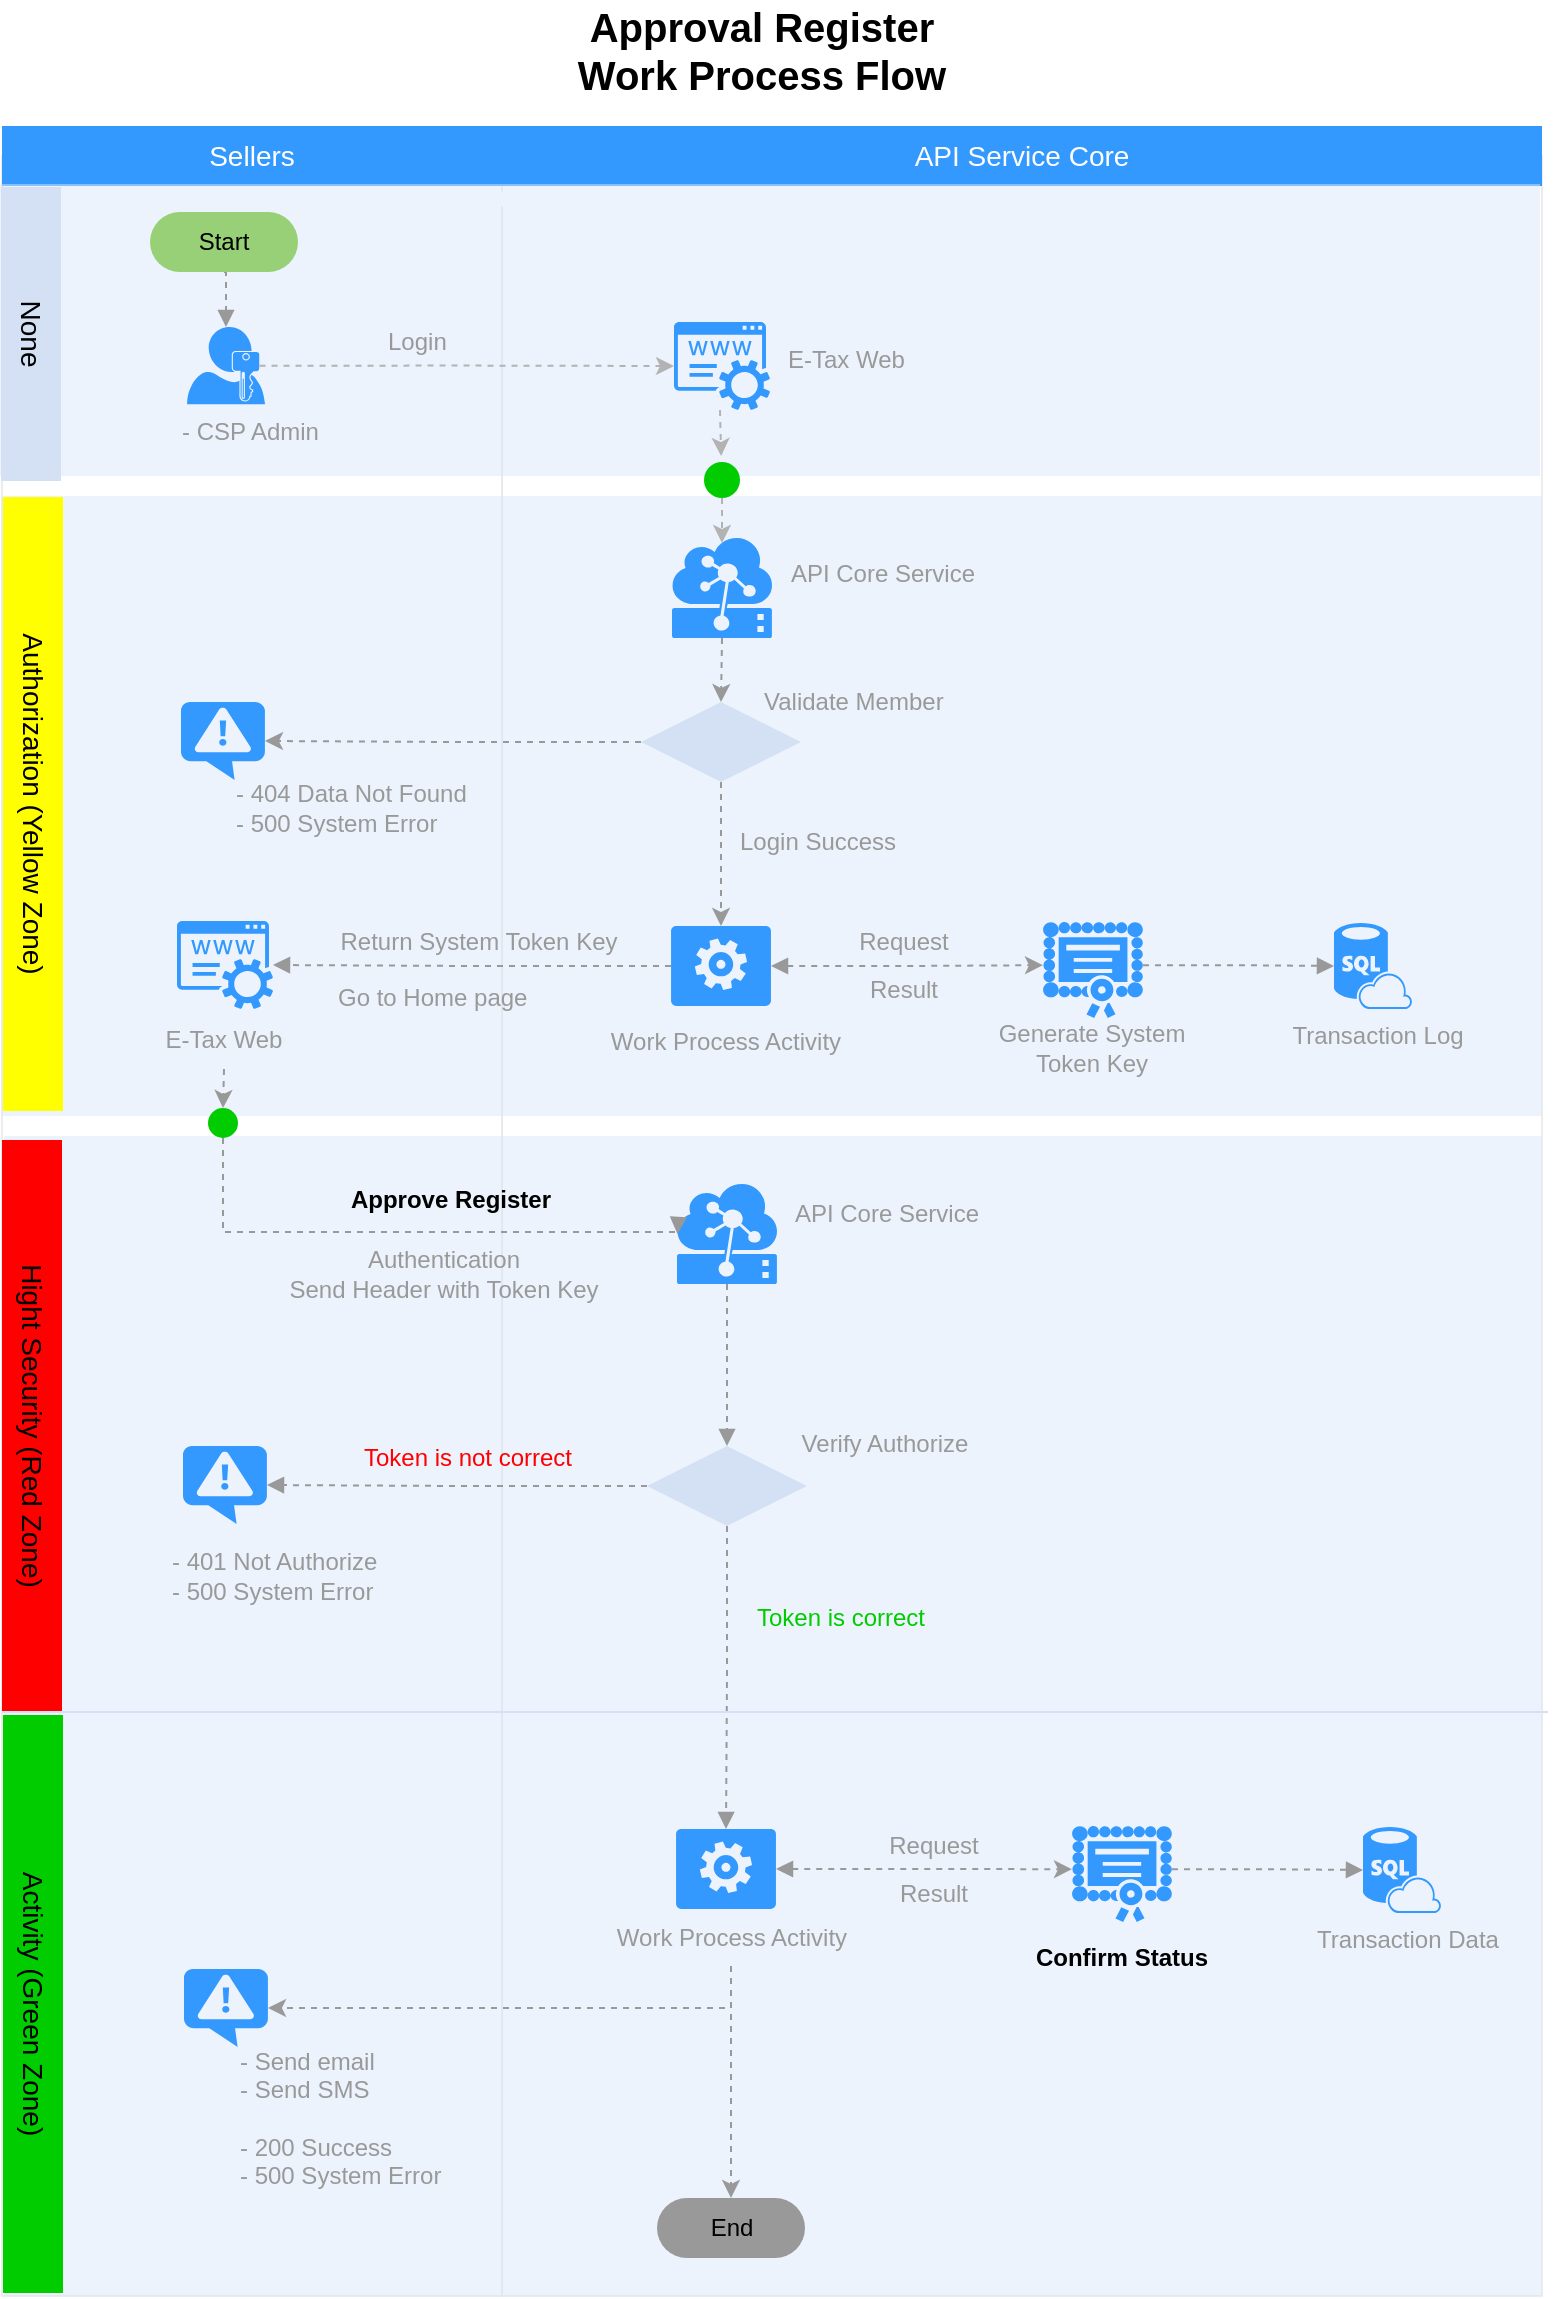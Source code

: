 <mxfile version="10.8.0" type="github"><diagram id="2GbdQti-NEPVruNqLVV-" name="Page-1"><mxGraphModel dx="825" dy="670" grid="1" gridSize="10" guides="1" tooltips="1" connect="1" arrows="1" fold="1" page="1" pageScale="1" pageWidth="827" pageHeight="1169" math="0" shadow="0"><root><mxCell id="0"/><mxCell id="1" parent="0"/><mxCell id="_SCP-fhVFvHD9aOAOrKE-1" value="" style="rounded=1;whiteSpace=wrap;html=1;strokeColor=#E6E6E6;strokeWidth=1;fillColor=#FFFFFF;fontFamily=Helvetica;fontSize=14;fontColor=#FFB366;opacity=75;verticalAlign=top;fontStyle=1;arcSize=0;" parent="1" vertex="1"><mxGeometry x="300" y="90" width="520" height="1070" as="geometry"/></mxCell><mxCell id="_SCP-fhVFvHD9aOAOrKE-2" value="" style="rounded=1;whiteSpace=wrap;html=1;strokeColor=#E6E6E6;strokeWidth=1;fillColor=#FFFFFF;fontFamily=Helvetica;fontSize=14;fontColor=#FFB366;opacity=75;verticalAlign=top;fontStyle=1;arcSize=0;" parent="1" vertex="1"><mxGeometry x="50" y="90" width="250" height="1070" as="geometry"/></mxCell><mxCell id="_SCP-fhVFvHD9aOAOrKE-3" value="" style="shape=mxgraph.arrows.two_way_arrow_horizontal;html=1;verticalLabelPosition=bottom;verticalAlign=top;strokeWidth=2;strokeColor=none;dashed=1;fillColor=#FFFFFF;fontFamily=Verdana;fontSize=12;fontColor=#00BEF2" parent="1" vertex="1"><mxGeometry x="265.5" y="104" width="67" height="15" as="geometry"/></mxCell><mxCell id="_SCP-fhVFvHD9aOAOrKE-4" value="" style="rounded=1;whiteSpace=wrap;html=1;strokeColor=none;strokeWidth=1;fillColor=#dae8fc;fontSize=12;align=center;arcSize=0;opacity=50;" parent="1" vertex="1"><mxGeometry x="51" y="870" width="769" height="290" as="geometry"/></mxCell><mxCell id="_SCP-fhVFvHD9aOAOrKE-5" value="" style="rounded=1;whiteSpace=wrap;html=1;strokeColor=none;strokeWidth=1;fillColor=#dae8fc;fontSize=12;align=center;arcSize=0;opacity=50;" parent="1" vertex="1"><mxGeometry x="51" y="580" width="769" height="290" as="geometry"/></mxCell><mxCell id="_SCP-fhVFvHD9aOAOrKE-7" value="Approval Register&lt;br&gt;Work Process Flow" style="text;html=1;strokeColor=none;fillColor=none;align=center;verticalAlign=middle;whiteSpace=wrap;rounded=0;fontStyle=1;fontSize=20;" parent="1" vertex="1"><mxGeometry x="275" y="12" width="310" height="50" as="geometry"/></mxCell><mxCell id="_SCP-fhVFvHD9aOAOrKE-8" style="edgeStyle=orthogonalEdgeStyle;rounded=0;orthogonalLoop=1;jettySize=auto;html=1;exitX=0.5;exitY=1;exitDx=0;exitDy=0;exitPerimeter=0;entryX=0.5;entryY=0;entryDx=0;entryDy=0;dashed=1;startArrow=none;startFill=0;endArrow=block;endFill=1;strokeColor=#999999;" parent="1" source="_SCP-fhVFvHD9aOAOrKE-9" target="_SCP-fhVFvHD9aOAOrKE-44" edge="1"><mxGeometry relative="1" as="geometry"/></mxCell><mxCell id="_SCP-fhVFvHD9aOAOrKE-9" value="" style="shadow=0;dashed=0;html=1;strokeColor=none;labelPosition=center;verticalLabelPosition=bottom;verticalAlign=top;align=center;shape=mxgraph.mscae.cloud.iot_edge;fillColor=#3399FF;pointerEvents=1;fontSize=12;fontColor=#999999;" parent="1" vertex="1"><mxGeometry x="387.5" y="604" width="50" height="50" as="geometry"/></mxCell><mxCell id="_SCP-fhVFvHD9aOAOrKE-10" value="" style="verticalLabelPosition=bottom;html=1;verticalAlign=top;align=center;strokeColor=none;fillColor=#3399FF;shape=mxgraph.azure.notification_topic;fontSize=12;fontColor=#999999;" parent="1" vertex="1"><mxGeometry x="140.5" y="735" width="42" height="39" as="geometry"/></mxCell><mxCell id="_SCP-fhVFvHD9aOAOrKE-11" value="- 401 Not Authorize&lt;br&gt;- 500 System Error&lt;br&gt;" style="text;html=1;strokeColor=none;fillColor=none;align=left;verticalAlign=middle;whiteSpace=wrap;rounded=0;fontSize=12;fontColor=#999999;" parent="1" vertex="1"><mxGeometry x="133" y="781" width="143" height="38" as="geometry"/></mxCell><mxCell id="_SCP-fhVFvHD9aOAOrKE-40" style="edgeStyle=orthogonalEdgeStyle;rounded=0;orthogonalLoop=1;jettySize=auto;html=1;exitX=0.5;exitY=1;exitDx=0;exitDy=0;entryX=0.005;entryY=0.5;entryDx=0;entryDy=0;dashed=1;startArrow=none;startFill=0;endArrow=block;endFill=1;strokeColor=#999999;entryPerimeter=0;" parent="1" source="2jrEnkW0Cmmp7BEX9mJ3-36" target="_SCP-fhVFvHD9aOAOrKE-9" edge="1"><mxGeometry relative="1" as="geometry"><mxPoint x="379" y="631" as="targetPoint"/><mxPoint x="161" y="593" as="sourcePoint"/><Array as="points"><mxPoint x="161" y="628"/></Array></mxGeometry></mxCell><mxCell id="_SCP-fhVFvHD9aOAOrKE-42" style="edgeStyle=orthogonalEdgeStyle;rounded=0;orthogonalLoop=1;jettySize=auto;html=1;exitX=0.5;exitY=1;exitDx=0;exitDy=0;dashed=1;startArrow=none;startFill=0;endArrow=block;endFill=1;strokeColor=#999999;entryX=0.5;entryY=0;entryDx=0;entryDy=0;entryPerimeter=0;" parent="1" source="_SCP-fhVFvHD9aOAOrKE-44" target="_SCP-fhVFvHD9aOAOrKE-80" edge="1"><mxGeometry relative="1" as="geometry"><mxPoint x="412" y="734" as="targetPoint"/></mxGeometry></mxCell><mxCell id="_SCP-fhVFvHD9aOAOrKE-43" style="edgeStyle=orthogonalEdgeStyle;rounded=0;orthogonalLoop=1;jettySize=auto;html=1;exitX=0;exitY=0.5;exitDx=0;exitDy=0;entryX=1;entryY=0.5;entryDx=0;entryDy=0;entryPerimeter=0;dashed=1;startArrow=none;startFill=0;endArrow=block;endFill=1;strokeColor=#999999;" parent="1" source="_SCP-fhVFvHD9aOAOrKE-44" target="_SCP-fhVFvHD9aOAOrKE-10" edge="1"><mxGeometry relative="1" as="geometry"/></mxCell><mxCell id="_SCP-fhVFvHD9aOAOrKE-44" value="" style="rhombus;whiteSpace=wrap;html=1;strokeColor=none;strokeWidth=1;fillColor=#D4E1F5;fontSize=12;fontColor=#999999;align=left;" parent="1" vertex="1"><mxGeometry x="372.5" y="735" width="80" height="40" as="geometry"/></mxCell><mxCell id="_SCP-fhVFvHD9aOAOrKE-45" value="Approve Register&lt;br&gt;" style="text;html=1;strokeColor=none;fillColor=none;align=center;verticalAlign=middle;whiteSpace=wrap;rounded=0;fontSize=12;fontColor=#000000;fontStyle=1" parent="1" vertex="1"><mxGeometry x="168" y="595" width="213" height="34" as="geometry"/></mxCell><mxCell id="_SCP-fhVFvHD9aOAOrKE-46" value="API Core Service" style="text;html=1;strokeColor=none;fillColor=none;align=center;verticalAlign=middle;whiteSpace=wrap;rounded=0;fontSize=12;fontColor=#999999;" parent="1" vertex="1"><mxGeometry x="442" y="604.5" width="101" height="29" as="geometry"/></mxCell><mxCell id="_SCP-fhVFvHD9aOAOrKE-47" value="Token is correct" style="text;html=1;strokeColor=none;fillColor=none;align=center;verticalAlign=middle;whiteSpace=wrap;rounded=0;fontSize=12;fontColor=#00CC00;" parent="1" vertex="1"><mxGeometry x="419" y="806.5" width="101" height="29" as="geometry"/></mxCell><mxCell id="_SCP-fhVFvHD9aOAOrKE-48" value="Verify Authorize" style="text;html=1;strokeColor=none;fillColor=none;align=center;verticalAlign=middle;whiteSpace=wrap;rounded=0;fontSize=12;fontColor=#999999;" parent="1" vertex="1"><mxGeometry x="432" y="719" width="119" height="29" as="geometry"/></mxCell><mxCell id="_SCP-fhVFvHD9aOAOrKE-49" value="Token is not correct" style="text;html=1;strokeColor=none;fillColor=none;align=center;verticalAlign=middle;whiteSpace=wrap;rounded=0;fontSize=12;fontColor=#FF0000;" parent="1" vertex="1"><mxGeometry x="221" y="726" width="124" height="29" as="geometry"/></mxCell><mxCell id="_SCP-fhVFvHD9aOAOrKE-54" value="End" style="rounded=1;whiteSpace=wrap;html=1;fontColor=#000000;align=center;arcSize=50;labelBackgroundColor=none;fillColor=#999999;strokeColor=none;" parent="1" vertex="1"><mxGeometry x="377.5" y="1111" width="74" height="30" as="geometry"/></mxCell><mxCell id="_SCP-fhVFvHD9aOAOrKE-59" value="Hight Security (Red Zone)" style="whiteSpace=wrap;html=1;dashed=1;strokeColor=none;strokeWidth=2;fillColor=#FF0000;fontFamily=Helvetica;fontSize=14;fontColor=#000000;fontStyle=0;rotation=90;" parent="1" vertex="1"><mxGeometry x="-78" y="710" width="286" height="30" as="geometry"/></mxCell><mxCell id="_SCP-fhVFvHD9aOAOrKE-71" value="Activity (Green Zone)" style="whiteSpace=wrap;html=1;dashed=1;strokeColor=none;strokeWidth=2;fillColor=#00CC00;fontFamily=Helvetica;fontSize=14;fontColor=#000000;fontStyle=0;rotation=90;" parent="1" vertex="1"><mxGeometry x="-79" y="999" width="289" height="30" as="geometry"/></mxCell><mxCell id="_SCP-fhVFvHD9aOAOrKE-72" value="Sellers" style="whiteSpace=wrap;html=1;dashed=1;strokeColor=none;strokeWidth=2;fillColor=#3399FF;fontFamily=Helvetica;fontSize=14;fontColor=#FFFFFF;fontStyle=0" parent="1" vertex="1"><mxGeometry x="50" y="75" width="250" height="30" as="geometry"/></mxCell><mxCell id="_SCP-fhVFvHD9aOAOrKE-73" value="API Service Core" style="whiteSpace=wrap;html=1;dashed=1;strokeColor=none;strokeWidth=2;fillColor=#3399FF;fontFamily=Helvetica;fontSize=14;fontColor=#FFFFFF;fontStyle=0" parent="1" vertex="1"><mxGeometry x="300" y="75" width="520" height="30" as="geometry"/></mxCell><mxCell id="_SCP-fhVFvHD9aOAOrKE-79" value="" style="group" parent="1" vertex="1" connectable="0"><mxGeometry x="334" y="926.5" width="160" height="72" as="geometry"/></mxCell><mxCell id="_SCP-fhVFvHD9aOAOrKE-80" value="" style="verticalLabelPosition=bottom;html=1;verticalAlign=top;align=center;strokeColor=none;fillColor=#3399FF;shape=mxgraph.azure.worker_role;fontSize=12;fontColor=#999999;" parent="_SCP-fhVFvHD9aOAOrKE-79" vertex="1"><mxGeometry x="53" width="50" height="40" as="geometry"/></mxCell><mxCell id="_SCP-fhVFvHD9aOAOrKE-81" value="" style="group" parent="1" vertex="1" connectable="0"><mxGeometry x="554.5" y="1054" width="108" height="79" as="geometry"/></mxCell><mxCell id="_SCP-fhVFvHD9aOAOrKE-83" style="edgeStyle=orthogonalEdgeStyle;rounded=0;orthogonalLoop=1;jettySize=auto;html=1;exitX=0.5;exitY=1;exitDx=0;exitDy=0;entryX=1;entryY=0.5;entryDx=0;entryDy=0;entryPerimeter=0;dashed=1;strokeColor=#999999;fontColor=#00CC00;" parent="1" source="_SCP-fhVFvHD9aOAOrKE-85" target="_SCP-fhVFvHD9aOAOrKE-94" edge="1"><mxGeometry relative="1" as="geometry"/></mxCell><mxCell id="_SCP-fhVFvHD9aOAOrKE-84" style="edgeStyle=orthogonalEdgeStyle;rounded=0;orthogonalLoop=1;jettySize=auto;html=1;exitX=0.5;exitY=1;exitDx=0;exitDy=0;dashed=1;strokeColor=#999999;fontColor=#009900;" parent="1" source="_SCP-fhVFvHD9aOAOrKE-85" target="_SCP-fhVFvHD9aOAOrKE-54" edge="1"><mxGeometry relative="1" as="geometry"><mxPoint x="415" y="1056" as="targetPoint"/></mxGeometry></mxCell><mxCell id="_SCP-fhVFvHD9aOAOrKE-85" value="Work Process Activity&lt;br&gt;" style="text;html=1;strokeColor=none;fillColor=none;align=center;verticalAlign=middle;whiteSpace=wrap;rounded=0;fontSize=12;fontColor=#999999;" parent="1" vertex="1"><mxGeometry x="334.5" y="966" width="160" height="29" as="geometry"/></mxCell><mxCell id="_SCP-fhVFvHD9aOAOrKE-86" value="Transaction Data" style="text;html=1;strokeColor=none;fillColor=none;align=center;verticalAlign=middle;whiteSpace=wrap;rounded=0;fontSize=12;fontColor=#999999;" parent="1" vertex="1"><mxGeometry x="698.5" y="967.5" width="108" height="29" as="geometry"/></mxCell><mxCell id="_SCP-fhVFvHD9aOAOrKE-87" value="" style="verticalLabelPosition=bottom;html=1;verticalAlign=top;align=center;strokeColor=none;fillColor=#3399FF;shape=mxgraph.azure.sql_database_sql_azure;fontSize=12;fontColor=#999999;" parent="1" vertex="1"><mxGeometry x="730.5" y="925.5" width="39" height="43" as="geometry"/></mxCell><mxCell id="_SCP-fhVFvHD9aOAOrKE-88" value="Confirm Status&lt;br&gt;" style="text;html=1;strokeColor=none;fillColor=none;align=center;verticalAlign=middle;whiteSpace=wrap;rounded=0;fontSize=12;fontColor=#000000;fontStyle=1" parent="1" vertex="1"><mxGeometry x="552.5" y="973" width="114" height="36" as="geometry"/></mxCell><mxCell id="_SCP-fhVFvHD9aOAOrKE-89" value="" style="pointerEvents=1;shadow=0;dashed=0;html=1;strokeColor=none;labelPosition=center;verticalLabelPosition=bottom;verticalAlign=top;align=center;shape=mxgraph.mscae.intune.inventory_license;fillColor=#3399FF;fontSize=14;" parent="1" vertex="1"><mxGeometry x="585" y="925" width="50" height="48" as="geometry"/></mxCell><mxCell id="_SCP-fhVFvHD9aOAOrKE-90" style="edgeStyle=orthogonalEdgeStyle;rounded=0;orthogonalLoop=1;jettySize=auto;html=1;exitX=1;exitY=0.5;exitDx=0;exitDy=0;exitPerimeter=0;entryX=0;entryY=0.45;entryDx=0;entryDy=0;entryPerimeter=0;dashed=1;strokeColor=#999999;startArrow=block;startFill=1;" parent="1" source="_SCP-fhVFvHD9aOAOrKE-80" target="_SCP-fhVFvHD9aOAOrKE-89" edge="1"><mxGeometry relative="1" as="geometry"><mxPoint x="449.5" y="946" as="sourcePoint"/></mxGeometry></mxCell><mxCell id="_SCP-fhVFvHD9aOAOrKE-91" value="Request" style="text;html=1;strokeColor=none;fillColor=none;align=center;verticalAlign=middle;whiteSpace=wrap;rounded=0;fontSize=12;fontColor=#999999;" parent="1" vertex="1"><mxGeometry x="485.5" y="925" width="60" height="20" as="geometry"/></mxCell><mxCell id="_SCP-fhVFvHD9aOAOrKE-92" value="Result" style="text;html=1;strokeColor=none;fillColor=none;align=center;verticalAlign=middle;whiteSpace=wrap;rounded=0;fontSize=12;fontColor=#999999;" parent="1" vertex="1"><mxGeometry x="485.5" y="949" width="60" height="20" as="geometry"/></mxCell><mxCell id="_SCP-fhVFvHD9aOAOrKE-93" style="edgeStyle=orthogonalEdgeStyle;rounded=0;orthogonalLoop=1;jettySize=auto;html=1;exitX=1;exitY=0.45;exitDx=0;exitDy=0;exitPerimeter=0;entryX=0;entryY=0.5;entryDx=0;entryDy=0;entryPerimeter=0;dashed=1;startArrow=none;startFill=0;endArrow=block;endFill=1;strokeColor=#999999;" parent="1" source="_SCP-fhVFvHD9aOAOrKE-89" target="_SCP-fhVFvHD9aOAOrKE-87" edge="1"><mxGeometry relative="1" as="geometry"/></mxCell><mxCell id="_SCP-fhVFvHD9aOAOrKE-94" value="" style="verticalLabelPosition=bottom;html=1;verticalAlign=top;align=center;strokeColor=none;fillColor=#3399FF;shape=mxgraph.azure.notification_topic;fontSize=12;fontColor=#999999;" parent="1" vertex="1"><mxGeometry x="141" y="996.5" width="42" height="39" as="geometry"/></mxCell><mxCell id="_SCP-fhVFvHD9aOAOrKE-95" value="- Send email&lt;br&gt;- Send SMS&lt;br&gt;&lt;br&gt;- 200 Success&lt;br&gt;- 500 System Error&lt;br&gt;" style="text;html=1;strokeColor=none;fillColor=none;align=left;verticalAlign=middle;whiteSpace=wrap;rounded=0;fontSize=12;fontColor=#999999;" parent="1" vertex="1"><mxGeometry x="167" y="1032" width="143" height="78" as="geometry"/></mxCell><mxCell id="_SCP-fhVFvHD9aOAOrKE-103" value="Authentication&lt;br&gt;Send Header with Token Key" style="text;html=1;strokeColor=none;fillColor=none;align=center;verticalAlign=middle;whiteSpace=wrap;rounded=0;fontSize=12;fontColor=#999999;" parent="1" vertex="1"><mxGeometry x="181" y="629" width="180" height="40" as="geometry"/></mxCell><mxCell id="_SCP-fhVFvHD9aOAOrKE-106" value="" style="endArrow=none;html=1;strokeColor=#D4E1F5;fontColor=#000000;entryX=1.004;entryY=0.993;entryDx=0;entryDy=0;entryPerimeter=0;" parent="1" target="_SCP-fhVFvHD9aOAOrKE-5" edge="1"><mxGeometry width="50" height="50" relative="1" as="geometry"><mxPoint x="50" y="868" as="sourcePoint"/><mxPoint x="810" y="868" as="targetPoint"/></mxGeometry></mxCell><mxCell id="2jrEnkW0Cmmp7BEX9mJ3-1" value="" style="rounded=1;whiteSpace=wrap;html=1;strokeColor=none;strokeWidth=1;fillColor=#dae8fc;fontSize=12;align=center;arcSize=0;opacity=50;" parent="1" vertex="1"><mxGeometry x="49" y="104" width="770" height="146" as="geometry"/></mxCell><mxCell id="2jrEnkW0Cmmp7BEX9mJ3-2" value="" style="rounded=1;whiteSpace=wrap;html=1;strokeColor=none;strokeWidth=1;fillColor=#dae8fc;fontSize=12;align=center;arcSize=0;opacity=50;" parent="1" vertex="1"><mxGeometry x="50" y="260" width="770" height="310" as="geometry"/></mxCell><mxCell id="2jrEnkW0Cmmp7BEX9mJ3-3" value="Login" style="text;html=1;strokeColor=none;fillColor=none;align=left;verticalAlign=middle;whiteSpace=wrap;rounded=0;fontSize=12;fontColor=#999999;" parent="1" vertex="1"><mxGeometry x="241" y="173" width="59" height="20" as="geometry"/></mxCell><mxCell id="2jrEnkW0Cmmp7BEX9mJ3-4" value="" style="group" parent="1" vertex="1" connectable="0"><mxGeometry x="685" y="463.5" width="108" height="79" as="geometry"/></mxCell><mxCell id="2jrEnkW0Cmmp7BEX9mJ3-5" value="" style="group" parent="2jrEnkW0Cmmp7BEX9mJ3-4" vertex="1" connectable="0"><mxGeometry width="108" height="79" as="geometry"/></mxCell><mxCell id="2jrEnkW0Cmmp7BEX9mJ3-6" value="Transaction Log" style="text;html=1;strokeColor=none;fillColor=none;align=center;verticalAlign=middle;whiteSpace=wrap;rounded=0;fontSize=12;fontColor=#999999;" parent="2jrEnkW0Cmmp7BEX9mJ3-5" vertex="1"><mxGeometry x="-1" y="52" width="108" height="29" as="geometry"/></mxCell><mxCell id="2jrEnkW0Cmmp7BEX9mJ3-7" value="" style="verticalLabelPosition=bottom;html=1;verticalAlign=top;align=center;strokeColor=none;fillColor=#3399FF;shape=mxgraph.azure.sql_database_sql_azure;fontSize=12;fontColor=#999999;" parent="2jrEnkW0Cmmp7BEX9mJ3-5" vertex="1"><mxGeometry x="31" y="10" width="39" height="43" as="geometry"/></mxCell><mxCell id="2jrEnkW0Cmmp7BEX9mJ3-8" style="edgeStyle=orthogonalEdgeStyle;rounded=0;orthogonalLoop=1;jettySize=auto;html=1;exitX=0.5;exitY=1;exitDx=0;exitDy=0;exitPerimeter=0;entryX=0.5;entryY=0;entryDx=0;entryDy=0;dashed=1;strokeColor=#999999;" parent="1" source="2jrEnkW0Cmmp7BEX9mJ3-9" target="2jrEnkW0Cmmp7BEX9mJ3-32" edge="1"><mxGeometry relative="1" as="geometry"/></mxCell><mxCell id="2jrEnkW0Cmmp7BEX9mJ3-9" value="" style="shadow=0;dashed=0;html=1;strokeColor=none;labelPosition=center;verticalLabelPosition=bottom;verticalAlign=top;align=center;shape=mxgraph.mscae.cloud.iot_edge;fillColor=#3399FF;pointerEvents=1;fontSize=12;fontColor=#999999;" parent="1" vertex="1"><mxGeometry x="385" y="281" width="50" height="50" as="geometry"/></mxCell><mxCell id="2jrEnkW0Cmmp7BEX9mJ3-10" value="API Core Service" style="text;html=1;strokeColor=none;fillColor=none;align=center;verticalAlign=middle;whiteSpace=wrap;rounded=0;fontSize=12;fontColor=#999999;" parent="1" vertex="1"><mxGeometry x="440" y="284.5" width="101" height="29" as="geometry"/></mxCell><mxCell id="2jrEnkW0Cmmp7BEX9mJ3-11" value="" style="group" parent="1" vertex="1" connectable="0"><mxGeometry x="331.5" y="475" width="160" height="72" as="geometry"/></mxCell><mxCell id="2jrEnkW0Cmmp7BEX9mJ3-12" value="" style="verticalLabelPosition=bottom;html=1;verticalAlign=top;align=center;strokeColor=none;fillColor=#3399FF;shape=mxgraph.azure.worker_role;fontSize=12;fontColor=#999999;" parent="2jrEnkW0Cmmp7BEX9mJ3-11" vertex="1"><mxGeometry x="53" width="50" height="40" as="geometry"/></mxCell><mxCell id="2jrEnkW0Cmmp7BEX9mJ3-13" value="Work Process Activity&lt;br&gt;" style="text;html=1;strokeColor=none;fillColor=none;align=center;verticalAlign=middle;whiteSpace=wrap;rounded=0;fontSize=12;fontColor=#999999;" parent="2jrEnkW0Cmmp7BEX9mJ3-11" vertex="1"><mxGeometry y="43" width="160" height="29" as="geometry"/></mxCell><mxCell id="2jrEnkW0Cmmp7BEX9mJ3-14" value="" style="group" parent="1" vertex="1" connectable="0"><mxGeometry x="537.5" y="466.5" width="114" height="81" as="geometry"/></mxCell><mxCell id="2jrEnkW0Cmmp7BEX9mJ3-15" value="" style="group" parent="2jrEnkW0Cmmp7BEX9mJ3-14" vertex="1" connectable="0"><mxGeometry width="114" height="81" as="geometry"/></mxCell><mxCell id="2jrEnkW0Cmmp7BEX9mJ3-16" value="Generate System Token Key&lt;br&gt;" style="text;html=1;strokeColor=none;fillColor=none;align=center;verticalAlign=middle;whiteSpace=wrap;rounded=0;fontSize=12;fontColor=#999999;" parent="2jrEnkW0Cmmp7BEX9mJ3-15" vertex="1"><mxGeometry y="54" width="114" height="30" as="geometry"/></mxCell><mxCell id="2jrEnkW0Cmmp7BEX9mJ3-17" value="" style="pointerEvents=1;shadow=0;dashed=0;html=1;strokeColor=none;labelPosition=center;verticalLabelPosition=bottom;verticalAlign=top;align=center;shape=mxgraph.mscae.intune.inventory_license;fillColor=#3399FF;fontSize=14;" parent="2jrEnkW0Cmmp7BEX9mJ3-14" vertex="1"><mxGeometry x="33" y="6.5" width="50" height="48" as="geometry"/></mxCell><mxCell id="2jrEnkW0Cmmp7BEX9mJ3-18" style="edgeStyle=orthogonalEdgeStyle;rounded=0;orthogonalLoop=1;jettySize=auto;html=1;exitX=1;exitY=0.5;exitDx=0;exitDy=0;exitPerimeter=0;entryX=0;entryY=0.45;entryDx=0;entryDy=0;entryPerimeter=0;dashed=1;strokeColor=#999999;startArrow=block;startFill=1;" parent="1" source="2jrEnkW0Cmmp7BEX9mJ3-12" target="2jrEnkW0Cmmp7BEX9mJ3-17" edge="1"><mxGeometry relative="1" as="geometry"/></mxCell><mxCell id="2jrEnkW0Cmmp7BEX9mJ3-19" value="Request" style="text;html=1;strokeColor=none;fillColor=none;align=center;verticalAlign=middle;whiteSpace=wrap;rounded=0;fontSize=12;fontColor=#999999;" parent="1" vertex="1"><mxGeometry x="471" y="473" width="60" height="20" as="geometry"/></mxCell><mxCell id="2jrEnkW0Cmmp7BEX9mJ3-20" value="Result" style="text;html=1;strokeColor=none;fillColor=none;align=center;verticalAlign=middle;whiteSpace=wrap;rounded=0;fontSize=12;fontColor=#999999;" parent="1" vertex="1"><mxGeometry x="471" y="497" width="60" height="20" as="geometry"/></mxCell><mxCell id="2jrEnkW0Cmmp7BEX9mJ3-21" style="edgeStyle=orthogonalEdgeStyle;rounded=0;orthogonalLoop=1;jettySize=auto;html=1;exitX=0;exitY=0.5;exitDx=0;exitDy=0;exitPerimeter=0;dashed=1;startArrow=none;startFill=0;strokeColor=#999999;endArrow=block;endFill=1;" parent="1" source="2jrEnkW0Cmmp7BEX9mJ3-12" target="2jrEnkW0Cmmp7BEX9mJ3-23" edge="1"><mxGeometry relative="1" as="geometry"><mxPoint x="181" y="495" as="targetPoint"/></mxGeometry></mxCell><mxCell id="2jrEnkW0Cmmp7BEX9mJ3-22" value="" style="group" parent="1" vertex="1" connectable="0"><mxGeometry x="106" y="472.5" width="110" height="74" as="geometry"/></mxCell><mxCell id="2jrEnkW0Cmmp7BEX9mJ3-23" value="" style="pointerEvents=1;shadow=0;dashed=0;html=1;strokeColor=none;fillColor=#3399FF;labelPosition=center;verticalLabelPosition=bottom;verticalAlign=top;outlineConnect=0;align=center;shape=mxgraph.office.services.registrar_service;" parent="2jrEnkW0Cmmp7BEX9mJ3-22" vertex="1"><mxGeometry x="31.5" width="48" height="44" as="geometry"/></mxCell><mxCell id="2jrEnkW0Cmmp7BEX9mJ3-24" value="E-Tax Web" style="text;html=1;strokeColor=none;fillColor=none;align=center;verticalAlign=middle;whiteSpace=wrap;rounded=0;fontSize=12;fontColor=#999999;" parent="2jrEnkW0Cmmp7BEX9mJ3-22" vertex="1"><mxGeometry y="44" width="110" height="30" as="geometry"/></mxCell><mxCell id="2jrEnkW0Cmmp7BEX9mJ3-25" value="Return System Token Key&lt;br&gt;" style="text;html=1;strokeColor=none;fillColor=none;align=center;verticalAlign=middle;whiteSpace=wrap;rounded=0;fontSize=12;fontColor=#999999;" parent="1" vertex="1"><mxGeometry x="198" y="470.5" width="181" height="24" as="geometry"/></mxCell><mxCell id="2jrEnkW0Cmmp7BEX9mJ3-26" style="edgeStyle=orthogonalEdgeStyle;rounded=0;orthogonalLoop=1;jettySize=auto;html=1;exitX=1;exitY=0.45;exitDx=0;exitDy=0;exitPerimeter=0;entryX=0;entryY=0.5;entryDx=0;entryDy=0;entryPerimeter=0;dashed=1;startArrow=none;startFill=0;endArrow=block;endFill=1;strokeColor=#999999;" parent="1" source="2jrEnkW0Cmmp7BEX9mJ3-17" target="2jrEnkW0Cmmp7BEX9mJ3-7" edge="1"><mxGeometry relative="1" as="geometry"/></mxCell><mxCell id="2jrEnkW0Cmmp7BEX9mJ3-27" style="edgeStyle=orthogonalEdgeStyle;rounded=0;orthogonalLoop=1;jettySize=auto;html=1;exitX=0.5;exitY=1;exitDx=0;exitDy=0;entryX=0.5;entryY=0;entryDx=0;entryDy=0;entryPerimeter=0;dashed=1;startArrow=none;startFill=0;endArrow=block;endFill=1;strokeColor=#999999;fontColor=#000000;" parent="1" source="2jrEnkW0Cmmp7BEX9mJ3-28" target="2jrEnkW0Cmmp7BEX9mJ3-42" edge="1"><mxGeometry relative="1" as="geometry"/></mxCell><mxCell id="2jrEnkW0Cmmp7BEX9mJ3-28" value="Start" style="rounded=1;whiteSpace=wrap;html=1;fontColor=#000000;align=center;arcSize=50;labelBackgroundColor=none;fillColor=#97D077;strokeColor=none;" parent="1" vertex="1"><mxGeometry x="124" y="118" width="74" height="30" as="geometry"/></mxCell><mxCell id="2jrEnkW0Cmmp7BEX9mJ3-29" value="Login Success&lt;br&gt;" style="text;html=1;strokeColor=none;fillColor=none;align=left;verticalAlign=middle;whiteSpace=wrap;rounded=0;fontSize=12;fontColor=#999999;" parent="1" vertex="1"><mxGeometry x="417" y="416" width="102" height="34" as="geometry"/></mxCell><mxCell id="2jrEnkW0Cmmp7BEX9mJ3-30" style="edgeStyle=orthogonalEdgeStyle;rounded=0;orthogonalLoop=1;jettySize=auto;html=1;exitX=0.5;exitY=1;exitDx=0;exitDy=0;entryX=0.5;entryY=0;entryDx=0;entryDy=0;entryPerimeter=0;dashed=1;strokeColor=#999999;fontColor=#00CC00;" parent="1" source="2jrEnkW0Cmmp7BEX9mJ3-32" target="2jrEnkW0Cmmp7BEX9mJ3-12" edge="1"><mxGeometry relative="1" as="geometry"/></mxCell><mxCell id="2jrEnkW0Cmmp7BEX9mJ3-31" style="edgeStyle=orthogonalEdgeStyle;rounded=0;orthogonalLoop=1;jettySize=auto;html=1;exitX=0;exitY=0.5;exitDx=0;exitDy=0;entryX=1;entryY=0.5;entryDx=0;entryDy=0;entryPerimeter=0;dashed=1;strokeColor=#999999;fontColor=#00CC00;" parent="1" source="2jrEnkW0Cmmp7BEX9mJ3-32" target="2jrEnkW0Cmmp7BEX9mJ3-33" edge="1"><mxGeometry relative="1" as="geometry"/></mxCell><mxCell id="2jrEnkW0Cmmp7BEX9mJ3-32" value="" style="rhombus;whiteSpace=wrap;html=1;strokeColor=none;strokeWidth=1;fillColor=#D4E1F5;fontSize=12;fontColor=#999999;align=left;" parent="1" vertex="1"><mxGeometry x="369.5" y="363" width="80" height="40" as="geometry"/></mxCell><mxCell id="2jrEnkW0Cmmp7BEX9mJ3-33" value="" style="verticalLabelPosition=bottom;html=1;verticalAlign=top;align=center;strokeColor=none;fillColor=#3399FF;shape=mxgraph.azure.notification_topic;fontSize=12;fontColor=#999999;" parent="1" vertex="1"><mxGeometry x="139.5" y="363" width="42" height="39" as="geometry"/></mxCell><mxCell id="2jrEnkW0Cmmp7BEX9mJ3-34" value="- 404 Data Not Found&lt;br&gt;- 500 System Error&lt;br&gt;" style="text;html=1;strokeColor=none;fillColor=none;align=left;verticalAlign=middle;whiteSpace=wrap;rounded=0;fontSize=12;fontColor=#999999;" parent="1" vertex="1"><mxGeometry x="165" y="398" width="143" height="35" as="geometry"/></mxCell><mxCell id="2jrEnkW0Cmmp7BEX9mJ3-35" value="Validate Member&lt;br&gt;" style="text;html=1;strokeColor=none;fillColor=none;align=left;verticalAlign=middle;whiteSpace=wrap;rounded=0;fontSize=12;fontColor=#999999;" parent="1" vertex="1"><mxGeometry x="429" y="346" width="102" height="34" as="geometry"/></mxCell><mxCell id="2jrEnkW0Cmmp7BEX9mJ3-36" value="" style="ellipse;whiteSpace=wrap;html=1;aspect=fixed;fillColor=#00CC00;fontColor=#000000;align=center;strokeColor=none;" parent="1" vertex="1"><mxGeometry x="153" y="566" width="15" height="15" as="geometry"/></mxCell><mxCell id="2jrEnkW0Cmmp7BEX9mJ3-37" style="edgeStyle=orthogonalEdgeStyle;rounded=0;orthogonalLoop=1;jettySize=auto;html=1;exitX=0.5;exitY=1;exitDx=0;exitDy=0;entryX=0.5;entryY=0;entryDx=0;entryDy=0;dashed=1;strokeColor=#999999;fontColor=#000000;" parent="1" source="2jrEnkW0Cmmp7BEX9mJ3-24" target="2jrEnkW0Cmmp7BEX9mJ3-36" edge="1"><mxGeometry relative="1" as="geometry"/></mxCell><mxCell id="2jrEnkW0Cmmp7BEX9mJ3-38" value="Authorization (Yellow Zone)" style="whiteSpace=wrap;html=1;dashed=1;strokeColor=none;strokeWidth=2;fillColor=#FFFF00;fontFamily=Helvetica;fontSize=14;fontColor=#000000;fontStyle=0;rotation=90;" parent="1" vertex="1"><mxGeometry x="-88" y="399" width="307" height="30" as="geometry"/></mxCell><mxCell id="2jrEnkW0Cmmp7BEX9mJ3-39" value="Go to Home page" style="text;html=1;strokeColor=none;fillColor=none;align=left;verticalAlign=middle;whiteSpace=wrap;rounded=0;fontSize=12;fontColor=#999999;" parent="1" vertex="1"><mxGeometry x="216" y="496.5" width="124" height="29" as="geometry"/></mxCell><mxCell id="2jrEnkW0Cmmp7BEX9mJ3-40" value="&lt;font color=&quot;#999999&quot; style=&quot;font-size: 12px&quot;&gt;- CSP Admin&lt;br&gt;&lt;/font&gt;" style="text;html=1;strokeColor=none;fillColor=none;align=left;verticalAlign=middle;whiteSpace=wrap;rounded=0;fontSize=12;" parent="1" vertex="1"><mxGeometry x="138" y="216" width="120" height="24" as="geometry"/></mxCell><mxCell id="2jrEnkW0Cmmp7BEX9mJ3-41" style="edgeStyle=orthogonalEdgeStyle;rounded=0;orthogonalLoop=1;jettySize=auto;html=1;exitX=0.93;exitY=0.5;exitDx=0;exitDy=0;exitPerimeter=0;dashed=1;strokeColor=#B3B3B3;" parent="1" source="2jrEnkW0Cmmp7BEX9mJ3-42" target="2jrEnkW0Cmmp7BEX9mJ3-47" edge="1"><mxGeometry relative="1" as="geometry"/></mxCell><mxCell id="2jrEnkW0Cmmp7BEX9mJ3-42" value="" style="pointerEvents=1;shadow=0;dashed=0;html=1;strokeColor=none;labelPosition=center;verticalLabelPosition=bottom;verticalAlign=top;align=center;shape=mxgraph.mscae.enterprise.user_permissions;fillColor=#3399FF;fontSize=14;" parent="1" vertex="1"><mxGeometry x="142.5" y="175.5" width="39" height="38.678" as="geometry"/></mxCell><mxCell id="2jrEnkW0Cmmp7BEX9mJ3-43" value="None" style="whiteSpace=wrap;html=1;dashed=1;strokeColor=none;strokeWidth=2;fillColor=#D4E1F5;fontFamily=Helvetica;fontSize=14;fontColor=#000000;fontStyle=0;rotation=90;" parent="1" vertex="1"><mxGeometry x="-9" y="164" width="147" height="30" as="geometry"/></mxCell><mxCell id="2jrEnkW0Cmmp7BEX9mJ3-44" style="edgeStyle=orthogonalEdgeStyle;rounded=0;orthogonalLoop=1;jettySize=auto;html=1;exitX=0.5;exitY=1;exitDx=0;exitDy=0;entryX=0.5;entryY=0.05;entryDx=0;entryDy=0;entryPerimeter=0;dashed=1;strokeColor=#B3B3B3;" parent="1" source="2jrEnkW0Cmmp7BEX9mJ3-45" target="2jrEnkW0Cmmp7BEX9mJ3-9" edge="1"><mxGeometry relative="1" as="geometry"/></mxCell><mxCell id="2jrEnkW0Cmmp7BEX9mJ3-45" value="" style="ellipse;whiteSpace=wrap;html=1;aspect=fixed;fillColor=#00CC00;fontColor=#000000;align=center;strokeColor=none;" parent="1" vertex="1"><mxGeometry x="401" y="243" width="18" height="18" as="geometry"/></mxCell><mxCell id="2jrEnkW0Cmmp7BEX9mJ3-46" value="" style="edgeStyle=orthogonalEdgeStyle;rounded=0;orthogonalLoop=1;jettySize=auto;html=1;dashed=1;strokeColor=#B3B3B3;" parent="1" edge="1"><mxGeometry relative="1" as="geometry"><mxPoint x="409" y="217" as="sourcePoint"/><mxPoint x="409.571" y="240" as="targetPoint"/></mxGeometry></mxCell><mxCell id="2jrEnkW0Cmmp7BEX9mJ3-47" value="" style="pointerEvents=1;shadow=0;dashed=0;html=1;strokeColor=none;fillColor=#3399FF;labelPosition=center;verticalLabelPosition=bottom;verticalAlign=top;outlineConnect=0;align=center;shape=mxgraph.office.services.registrar_service;" parent="1" vertex="1"><mxGeometry x="386" y="173" width="48" height="44" as="geometry"/></mxCell><mxCell id="2jrEnkW0Cmmp7BEX9mJ3-48" value="E-Tax Web" style="text;html=1;strokeColor=none;fillColor=none;align=left;verticalAlign=middle;whiteSpace=wrap;rounded=0;fontSize=12;fontColor=#999999;" parent="1" vertex="1"><mxGeometry x="441" y="177" width="110" height="30" as="geometry"/></mxCell></root></mxGraphModel></diagram></mxfile>